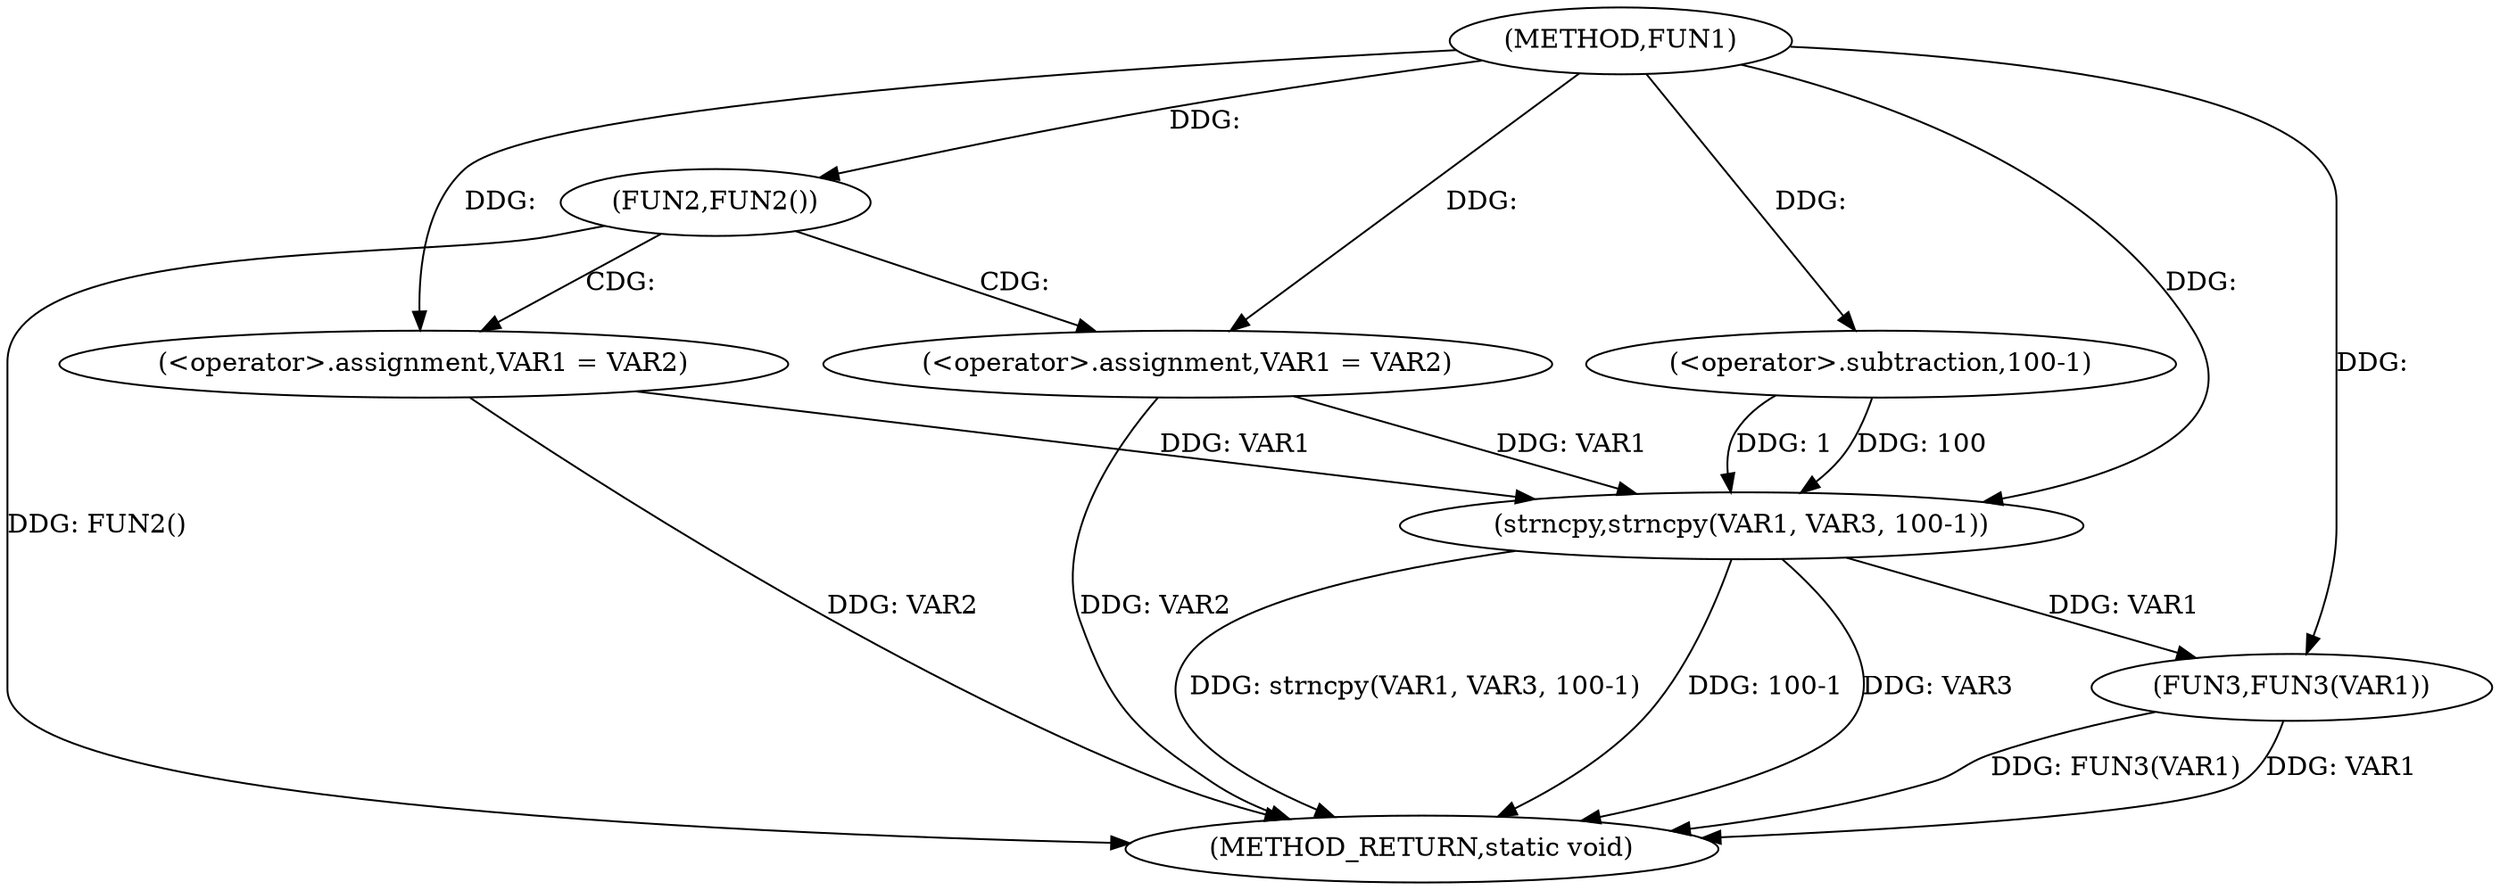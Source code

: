 digraph FUN1 {  
"1000100" [label = "(METHOD,FUN1)" ]
"1000125" [label = "(METHOD_RETURN,static void)" ]
"1000105" [label = "(FUN2,FUN2())" ]
"1000107" [label = "(<operator>.assignment,VAR1 = VAR2)" ]
"1000112" [label = "(<operator>.assignment,VAR1 = VAR2)" ]
"1000117" [label = "(strncpy,strncpy(VAR1, VAR3, 100-1))" ]
"1000120" [label = "(<operator>.subtraction,100-1)" ]
"1000123" [label = "(FUN3,FUN3(VAR1))" ]
  "1000117" -> "1000125"  [ label = "DDG: strncpy(VAR1, VAR3, 100-1)"] 
  "1000105" -> "1000125"  [ label = "DDG: FUN2()"] 
  "1000112" -> "1000125"  [ label = "DDG: VAR2"] 
  "1000123" -> "1000125"  [ label = "DDG: FUN3(VAR1)"] 
  "1000117" -> "1000125"  [ label = "DDG: 100-1"] 
  "1000117" -> "1000125"  [ label = "DDG: VAR3"] 
  "1000107" -> "1000125"  [ label = "DDG: VAR2"] 
  "1000123" -> "1000125"  [ label = "DDG: VAR1"] 
  "1000100" -> "1000105"  [ label = "DDG: "] 
  "1000100" -> "1000107"  [ label = "DDG: "] 
  "1000100" -> "1000112"  [ label = "DDG: "] 
  "1000107" -> "1000117"  [ label = "DDG: VAR1"] 
  "1000112" -> "1000117"  [ label = "DDG: VAR1"] 
  "1000100" -> "1000117"  [ label = "DDG: "] 
  "1000120" -> "1000117"  [ label = "DDG: 100"] 
  "1000120" -> "1000117"  [ label = "DDG: 1"] 
  "1000100" -> "1000120"  [ label = "DDG: "] 
  "1000117" -> "1000123"  [ label = "DDG: VAR1"] 
  "1000100" -> "1000123"  [ label = "DDG: "] 
  "1000105" -> "1000112"  [ label = "CDG: "] 
  "1000105" -> "1000107"  [ label = "CDG: "] 
}
